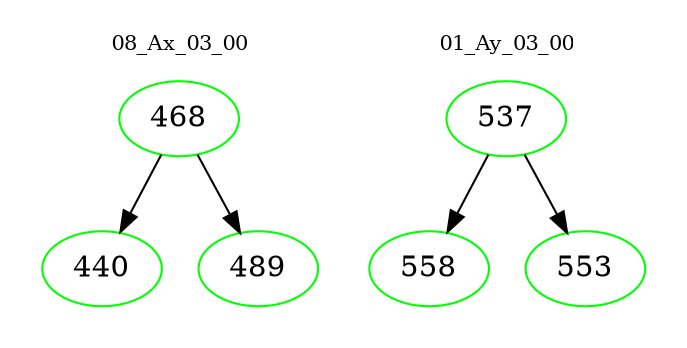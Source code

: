 digraph{
subgraph cluster_0 {
color = white
label = "08_Ax_03_00";
fontsize=10;
T0_468 [label="468", color="green"]
T0_468 -> T0_440 [color="black"]
T0_440 [label="440", color="green"]
T0_468 -> T0_489 [color="black"]
T0_489 [label="489", color="green"]
}
subgraph cluster_1 {
color = white
label = "01_Ay_03_00";
fontsize=10;
T1_537 [label="537", color="green"]
T1_537 -> T1_558 [color="black"]
T1_558 [label="558", color="green"]
T1_537 -> T1_553 [color="black"]
T1_553 [label="553", color="green"]
}
}
